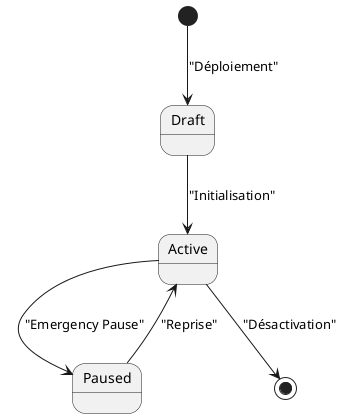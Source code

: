 @startuml State_Diagram
[*] --> Draft : "Déploiement"
Draft --> Active : "Initialisation"
Active --> Paused : "Emergency Pause"
Paused --> Active : "Reprise"
Active --> [*] : "Désactivation"
@enduml